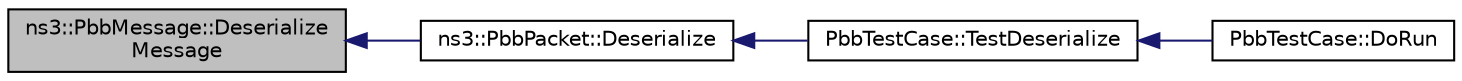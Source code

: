 digraph "ns3::PbbMessage::DeserializeMessage"
{
  edge [fontname="Helvetica",fontsize="10",labelfontname="Helvetica",labelfontsize="10"];
  node [fontname="Helvetica",fontsize="10",shape=record];
  rankdir="LR";
  Node1 [label="ns3::PbbMessage::Deserialize\lMessage",height=0.2,width=0.4,color="black", fillcolor="grey75", style="filled", fontcolor="black"];
  Node1 -> Node2 [dir="back",color="midnightblue",fontsize="10",style="solid"];
  Node2 [label="ns3::PbbPacket::Deserialize",height=0.2,width=0.4,color="black", fillcolor="white", style="filled",URL="$d7/d31/classns3_1_1PbbPacket.html#a6bb42350cf2613e48d9c7c50a0c71f93",tooltip="Deserializes a packet from the specified buffer. "];
  Node2 -> Node3 [dir="back",color="midnightblue",fontsize="10",style="solid"];
  Node3 [label="PbbTestCase::TestDeserialize",height=0.2,width=0.4,color="black", fillcolor="white", style="filled",URL="$dd/dee/classPbbTestCase.html#a94ee7e29255773f0ea94597fd0af89ff"];
  Node3 -> Node4 [dir="back",color="midnightblue",fontsize="10",style="solid"];
  Node4 [label="PbbTestCase::DoRun",height=0.2,width=0.4,color="black", fillcolor="white", style="filled",URL="$dd/dee/classPbbTestCase.html#a7e27e798743b0fee57106bdc3ff63a1c",tooltip="Implementation to actually run this TestCase. "];
}
